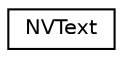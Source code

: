 digraph "Graphical Class Hierarchy"
{
  edge [fontname="Helvetica",fontsize="10",labelfontname="Helvetica",labelfontsize="10"];
  node [fontname="Helvetica",fontsize="10",shape=record];
  rankdir="LR";
  Node0 [label="NVText",height=0.2,width=0.4,color="black", fillcolor="white", style="filled",URL="$classNVText.html",tooltip="This class is a collection of utilities for operating on words or tokens. It uses methods on the NVSt..."];
}
